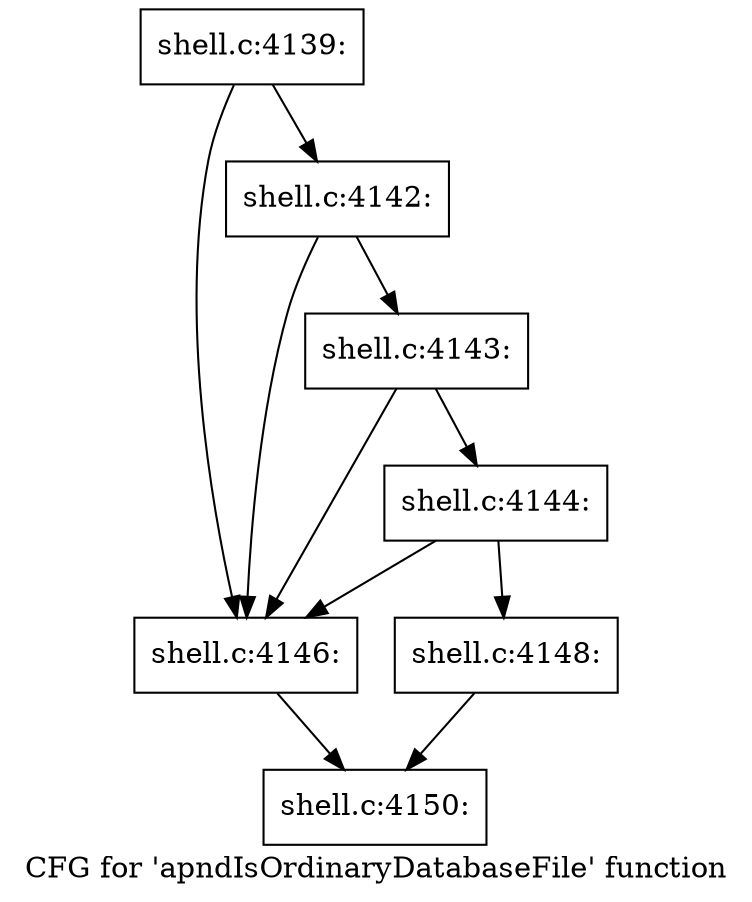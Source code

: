 digraph "CFG for 'apndIsOrdinaryDatabaseFile' function" {
	label="CFG for 'apndIsOrdinaryDatabaseFile' function";

	Node0x560276915cc0 [shape=record,label="{shell.c:4139:}"];
	Node0x560276915cc0 -> Node0x56027691b180;
	Node0x560276915cc0 -> Node0x56027691b370;
	Node0x56027691b370 [shape=record,label="{shell.c:4142:}"];
	Node0x56027691b370 -> Node0x56027691b180;
	Node0x56027691b370 -> Node0x56027691b2f0;
	Node0x56027691b2f0 [shape=record,label="{shell.c:4143:}"];
	Node0x56027691b2f0 -> Node0x56027691b180;
	Node0x56027691b2f0 -> Node0x56027691b270;
	Node0x56027691b270 [shape=record,label="{shell.c:4144:}"];
	Node0x56027691b270 -> Node0x56027691b180;
	Node0x56027691b270 -> Node0x56027691b220;
	Node0x56027691b180 [shape=record,label="{shell.c:4146:}"];
	Node0x56027691b180 -> Node0x560276918b90;
	Node0x56027691b220 [shape=record,label="{shell.c:4148:}"];
	Node0x56027691b220 -> Node0x560276918b90;
	Node0x560276918b90 [shape=record,label="{shell.c:4150:}"];
}
